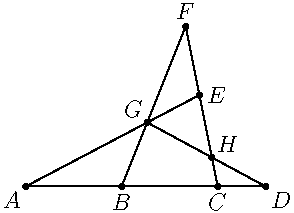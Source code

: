 unitsize(40);

pair A = (0,0);
pair D = (3,0);
pair F = (2,2);

pair B = A+0.4*(D-A);
pair C = A+0.8*(D-A);
pair G = B+0.4*(F-B);
pair E2 = extension(A,G,C,F);
pair H = extension(D,G,C,F);

draw(A--D);
draw(B--F);
draw(C--F);
draw(A--E2);
draw(D--G);

dot("$A$",A,SW);
dot("$B$",B,S);
dot("$C$",C,S);
dot("$D$",D,SE);
dot("$E$",E2,E);
dot("$F$",F,N);
dot("$G$",G,NW);
dot("$H$",H,NE);

shipout(format="pdf");
